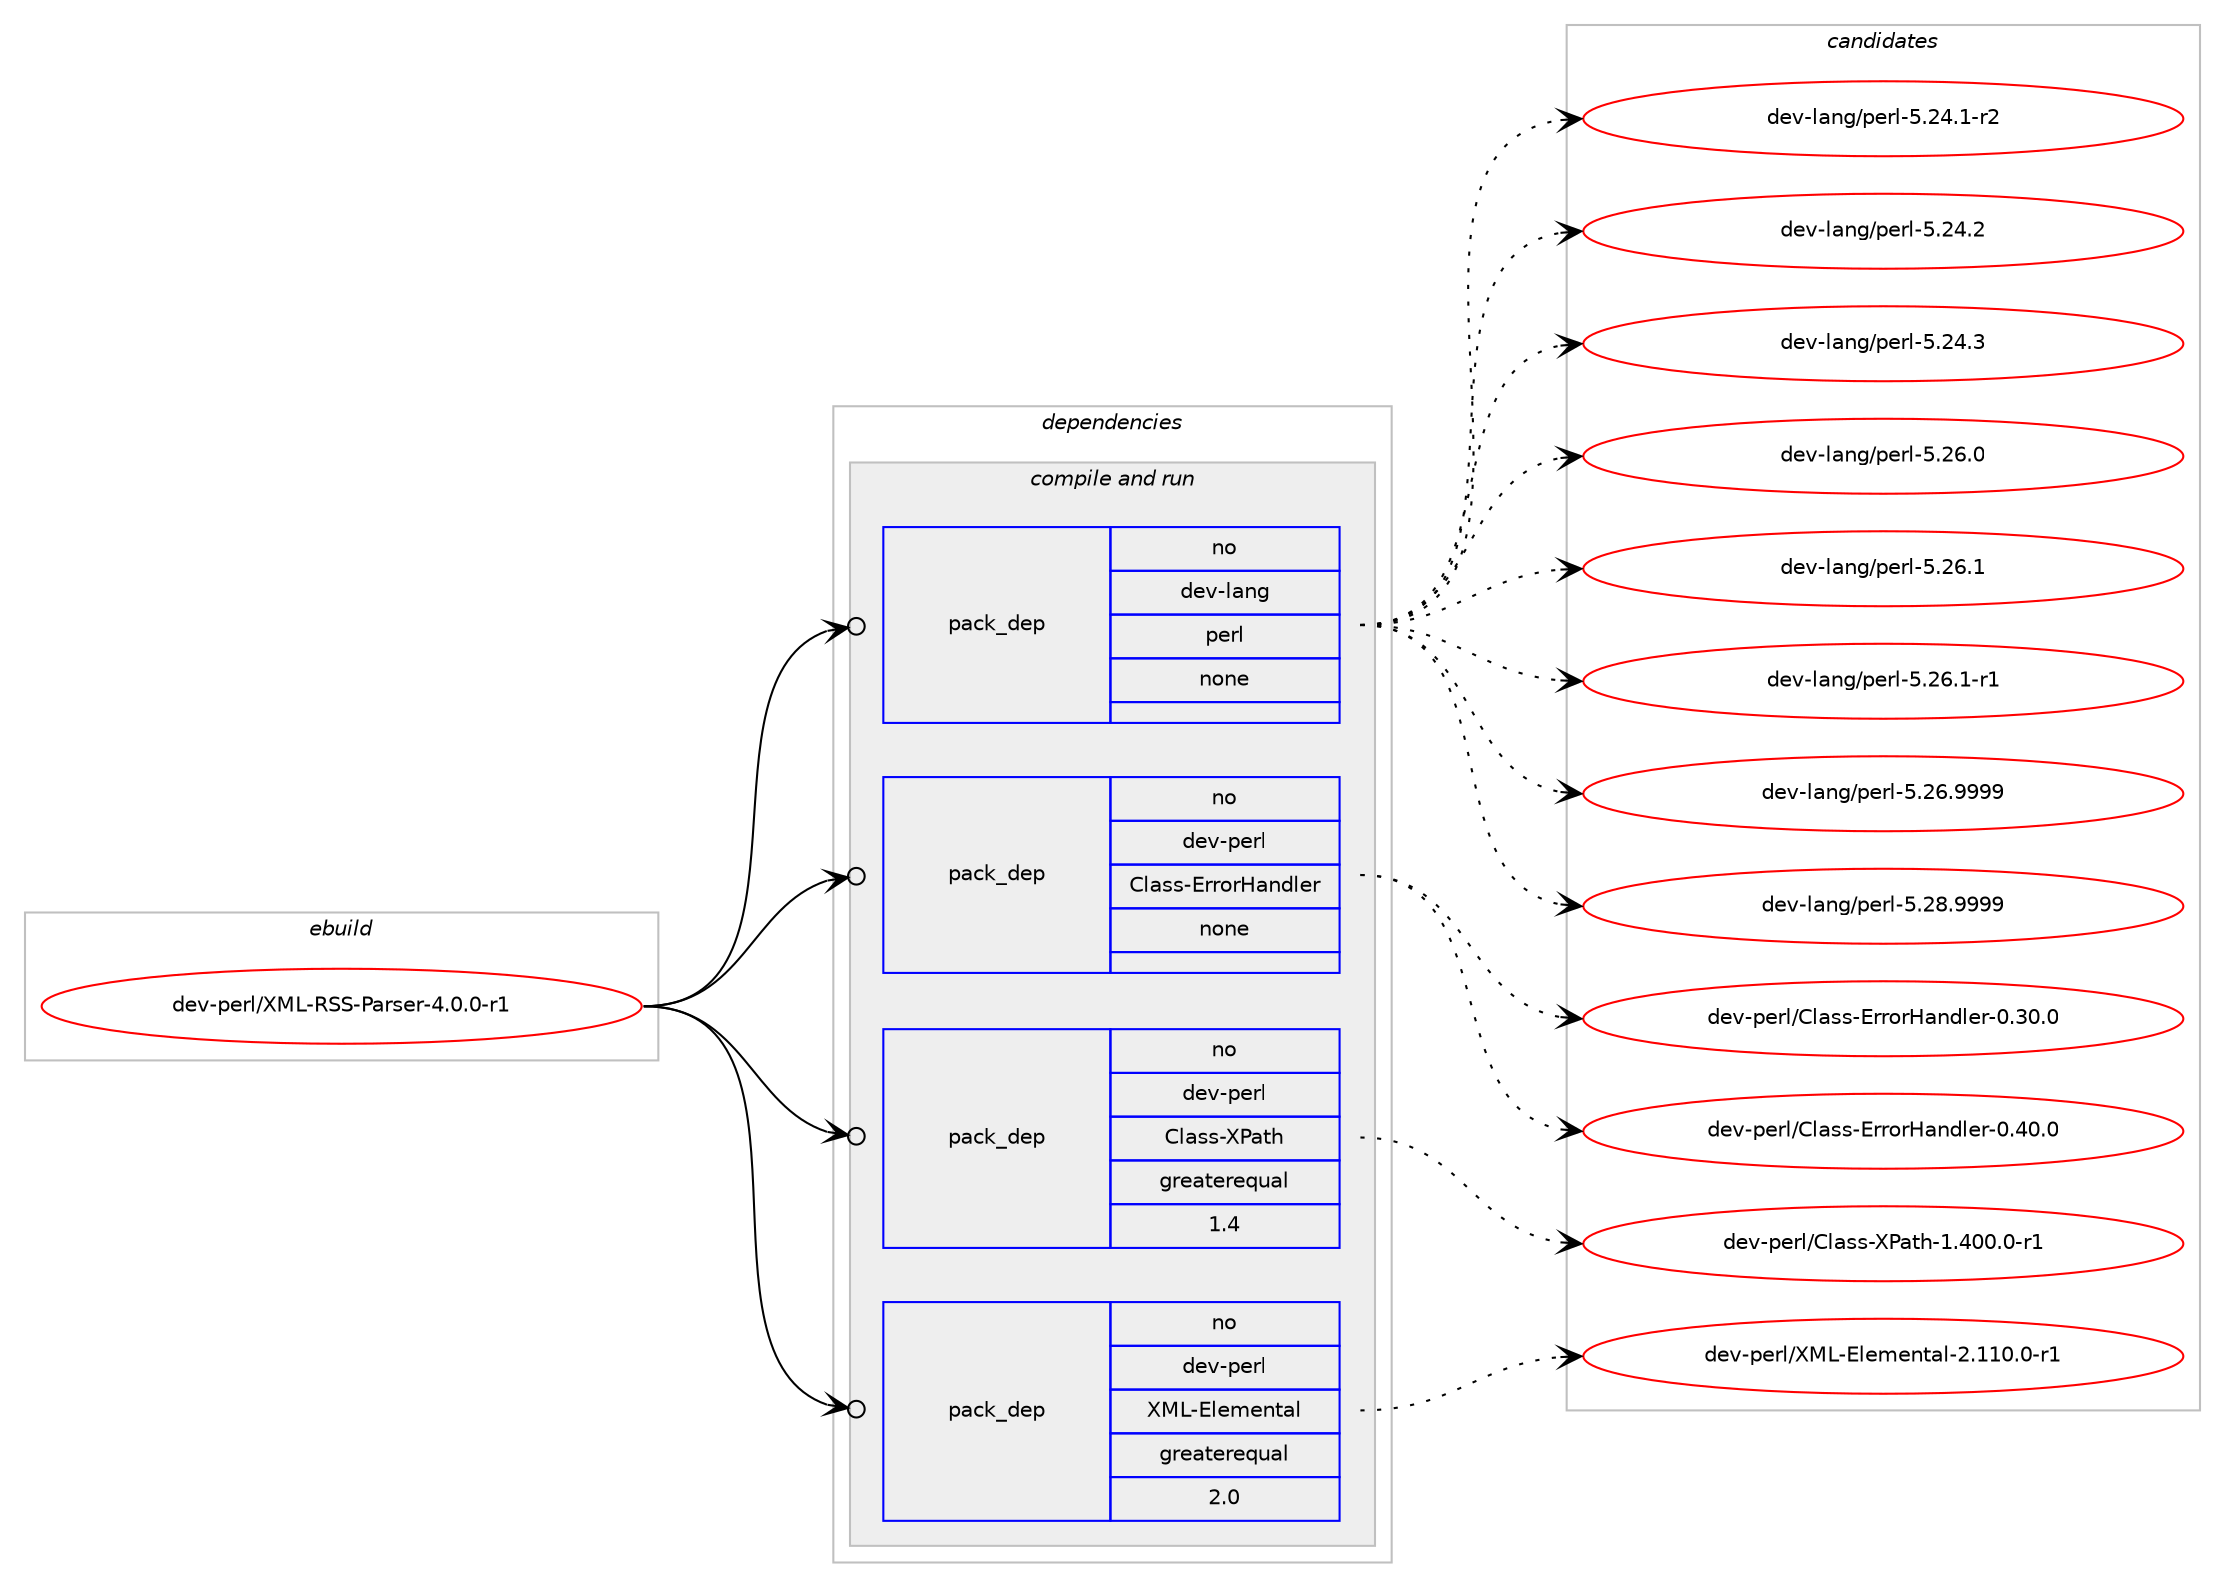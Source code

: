 digraph prolog {

# *************
# Graph options
# *************

newrank=true;
concentrate=true;
compound=true;
graph [rankdir=LR,fontname=Helvetica,fontsize=10,ranksep=1.5];#, ranksep=2.5, nodesep=0.2];
edge  [arrowhead=vee];
node  [fontname=Helvetica,fontsize=10];

# **********
# The ebuild
# **********

subgraph cluster_leftcol {
color=gray;
rank=same;
label=<<i>ebuild</i>>;
id [label="dev-perl/XML-RSS-Parser-4.0.0-r1", color=red, width=4, href="../dev-perl/XML-RSS-Parser-4.0.0-r1.svg"];
}

# ****************
# The dependencies
# ****************

subgraph cluster_midcol {
color=gray;
label=<<i>dependencies</i>>;
subgraph cluster_compile {
fillcolor="#eeeeee";
style=filled;
label=<<i>compile</i>>;
}
subgraph cluster_compileandrun {
fillcolor="#eeeeee";
style=filled;
label=<<i>compile and run</i>>;
subgraph pack108991 {
dependency140954 [label=<<TABLE BORDER="0" CELLBORDER="1" CELLSPACING="0" CELLPADDING="4" WIDTH="220"><TR><TD ROWSPAN="6" CELLPADDING="30">pack_dep</TD></TR><TR><TD WIDTH="110">no</TD></TR><TR><TD>dev-lang</TD></TR><TR><TD>perl</TD></TR><TR><TD>none</TD></TR><TR><TD></TD></TR></TABLE>>, shape=none, color=blue];
}
id:e -> dependency140954:w [weight=20,style="solid",arrowhead="odotvee"];
subgraph pack108992 {
dependency140955 [label=<<TABLE BORDER="0" CELLBORDER="1" CELLSPACING="0" CELLPADDING="4" WIDTH="220"><TR><TD ROWSPAN="6" CELLPADDING="30">pack_dep</TD></TR><TR><TD WIDTH="110">no</TD></TR><TR><TD>dev-perl</TD></TR><TR><TD>Class-ErrorHandler</TD></TR><TR><TD>none</TD></TR><TR><TD></TD></TR></TABLE>>, shape=none, color=blue];
}
id:e -> dependency140955:w [weight=20,style="solid",arrowhead="odotvee"];
subgraph pack108993 {
dependency140956 [label=<<TABLE BORDER="0" CELLBORDER="1" CELLSPACING="0" CELLPADDING="4" WIDTH="220"><TR><TD ROWSPAN="6" CELLPADDING="30">pack_dep</TD></TR><TR><TD WIDTH="110">no</TD></TR><TR><TD>dev-perl</TD></TR><TR><TD>Class-XPath</TD></TR><TR><TD>greaterequal</TD></TR><TR><TD>1.4</TD></TR></TABLE>>, shape=none, color=blue];
}
id:e -> dependency140956:w [weight=20,style="solid",arrowhead="odotvee"];
subgraph pack108994 {
dependency140957 [label=<<TABLE BORDER="0" CELLBORDER="1" CELLSPACING="0" CELLPADDING="4" WIDTH="220"><TR><TD ROWSPAN="6" CELLPADDING="30">pack_dep</TD></TR><TR><TD WIDTH="110">no</TD></TR><TR><TD>dev-perl</TD></TR><TR><TD>XML-Elemental</TD></TR><TR><TD>greaterequal</TD></TR><TR><TD>2.0</TD></TR></TABLE>>, shape=none, color=blue];
}
id:e -> dependency140957:w [weight=20,style="solid",arrowhead="odotvee"];
}
subgraph cluster_run {
fillcolor="#eeeeee";
style=filled;
label=<<i>run</i>>;
}
}

# **************
# The candidates
# **************

subgraph cluster_choices {
rank=same;
color=gray;
label=<<i>candidates</i>>;

subgraph choice108991 {
color=black;
nodesep=1;
choice100101118451089711010347112101114108455346505246494511450 [label="dev-lang/perl-5.24.1-r2", color=red, width=4,href="../dev-lang/perl-5.24.1-r2.svg"];
choice10010111845108971101034711210111410845534650524650 [label="dev-lang/perl-5.24.2", color=red, width=4,href="../dev-lang/perl-5.24.2.svg"];
choice10010111845108971101034711210111410845534650524651 [label="dev-lang/perl-5.24.3", color=red, width=4,href="../dev-lang/perl-5.24.3.svg"];
choice10010111845108971101034711210111410845534650544648 [label="dev-lang/perl-5.26.0", color=red, width=4,href="../dev-lang/perl-5.26.0.svg"];
choice10010111845108971101034711210111410845534650544649 [label="dev-lang/perl-5.26.1", color=red, width=4,href="../dev-lang/perl-5.26.1.svg"];
choice100101118451089711010347112101114108455346505446494511449 [label="dev-lang/perl-5.26.1-r1", color=red, width=4,href="../dev-lang/perl-5.26.1-r1.svg"];
choice10010111845108971101034711210111410845534650544657575757 [label="dev-lang/perl-5.26.9999", color=red, width=4,href="../dev-lang/perl-5.26.9999.svg"];
choice10010111845108971101034711210111410845534650564657575757 [label="dev-lang/perl-5.28.9999", color=red, width=4,href="../dev-lang/perl-5.28.9999.svg"];
dependency140954:e -> choice100101118451089711010347112101114108455346505246494511450:w [style=dotted,weight="100"];
dependency140954:e -> choice10010111845108971101034711210111410845534650524650:w [style=dotted,weight="100"];
dependency140954:e -> choice10010111845108971101034711210111410845534650524651:w [style=dotted,weight="100"];
dependency140954:e -> choice10010111845108971101034711210111410845534650544648:w [style=dotted,weight="100"];
dependency140954:e -> choice10010111845108971101034711210111410845534650544649:w [style=dotted,weight="100"];
dependency140954:e -> choice100101118451089711010347112101114108455346505446494511449:w [style=dotted,weight="100"];
dependency140954:e -> choice10010111845108971101034711210111410845534650544657575757:w [style=dotted,weight="100"];
dependency140954:e -> choice10010111845108971101034711210111410845534650564657575757:w [style=dotted,weight="100"];
}
subgraph choice108992 {
color=black;
nodesep=1;
choice100101118451121011141084767108971151154569114114111114729711010010810111445484651484648 [label="dev-perl/Class-ErrorHandler-0.30.0", color=red, width=4,href="../dev-perl/Class-ErrorHandler-0.30.0.svg"];
choice100101118451121011141084767108971151154569114114111114729711010010810111445484652484648 [label="dev-perl/Class-ErrorHandler-0.40.0", color=red, width=4,href="../dev-perl/Class-ErrorHandler-0.40.0.svg"];
dependency140955:e -> choice100101118451121011141084767108971151154569114114111114729711010010810111445484651484648:w [style=dotted,weight="100"];
dependency140955:e -> choice100101118451121011141084767108971151154569114114111114729711010010810111445484652484648:w [style=dotted,weight="100"];
}
subgraph choice108993 {
color=black;
nodesep=1;
choice100101118451121011141084767108971151154588809711610445494652484846484511449 [label="dev-perl/Class-XPath-1.400.0-r1", color=red, width=4,href="../dev-perl/Class-XPath-1.400.0-r1.svg"];
dependency140956:e -> choice100101118451121011141084767108971151154588809711610445494652484846484511449:w [style=dotted,weight="100"];
}
subgraph choice108994 {
color=black;
nodesep=1;
choice100101118451121011141084788777645691081011091011101169710845504649494846484511449 [label="dev-perl/XML-Elemental-2.110.0-r1", color=red, width=4,href="../dev-perl/XML-Elemental-2.110.0-r1.svg"];
dependency140957:e -> choice100101118451121011141084788777645691081011091011101169710845504649494846484511449:w [style=dotted,weight="100"];
}
}

}

